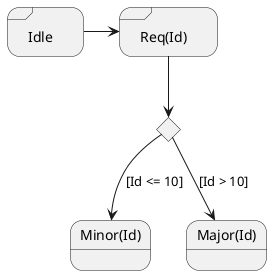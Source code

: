 @startuml
state Idle <<sdlreceive>>
state "Req(Id)" as ReqId <<sdlreceive>>
state c <<choice>>
state "Minor(Id)" as MinorId
state "Major(Id)" as MajorId

Idle -> ReqId
ReqId --> c
c --> MinorId : [Id <= 10]
c --> MajorId : [Id > 10]
@enduml